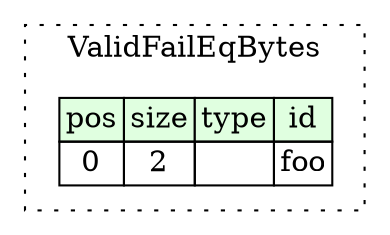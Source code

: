 digraph {
	rankdir=LR;
	node [shape=plaintext];
	subgraph cluster__valid_fail_eq_bytes {
		label="ValidFailEqBytes";
		graph[style=dotted];

		valid_fail_eq_bytes__seq [label=<<TABLE BORDER="0" CELLBORDER="1" CELLSPACING="0">
			<TR><TD BGCOLOR="#E0FFE0">pos</TD><TD BGCOLOR="#E0FFE0">size</TD><TD BGCOLOR="#E0FFE0">type</TD><TD BGCOLOR="#E0FFE0">id</TD></TR>
			<TR><TD PORT="foo_pos">0</TD><TD PORT="foo_size">2</TD><TD></TD><TD PORT="foo_type">foo</TD></TR>
		</TABLE>>];
	}
}
